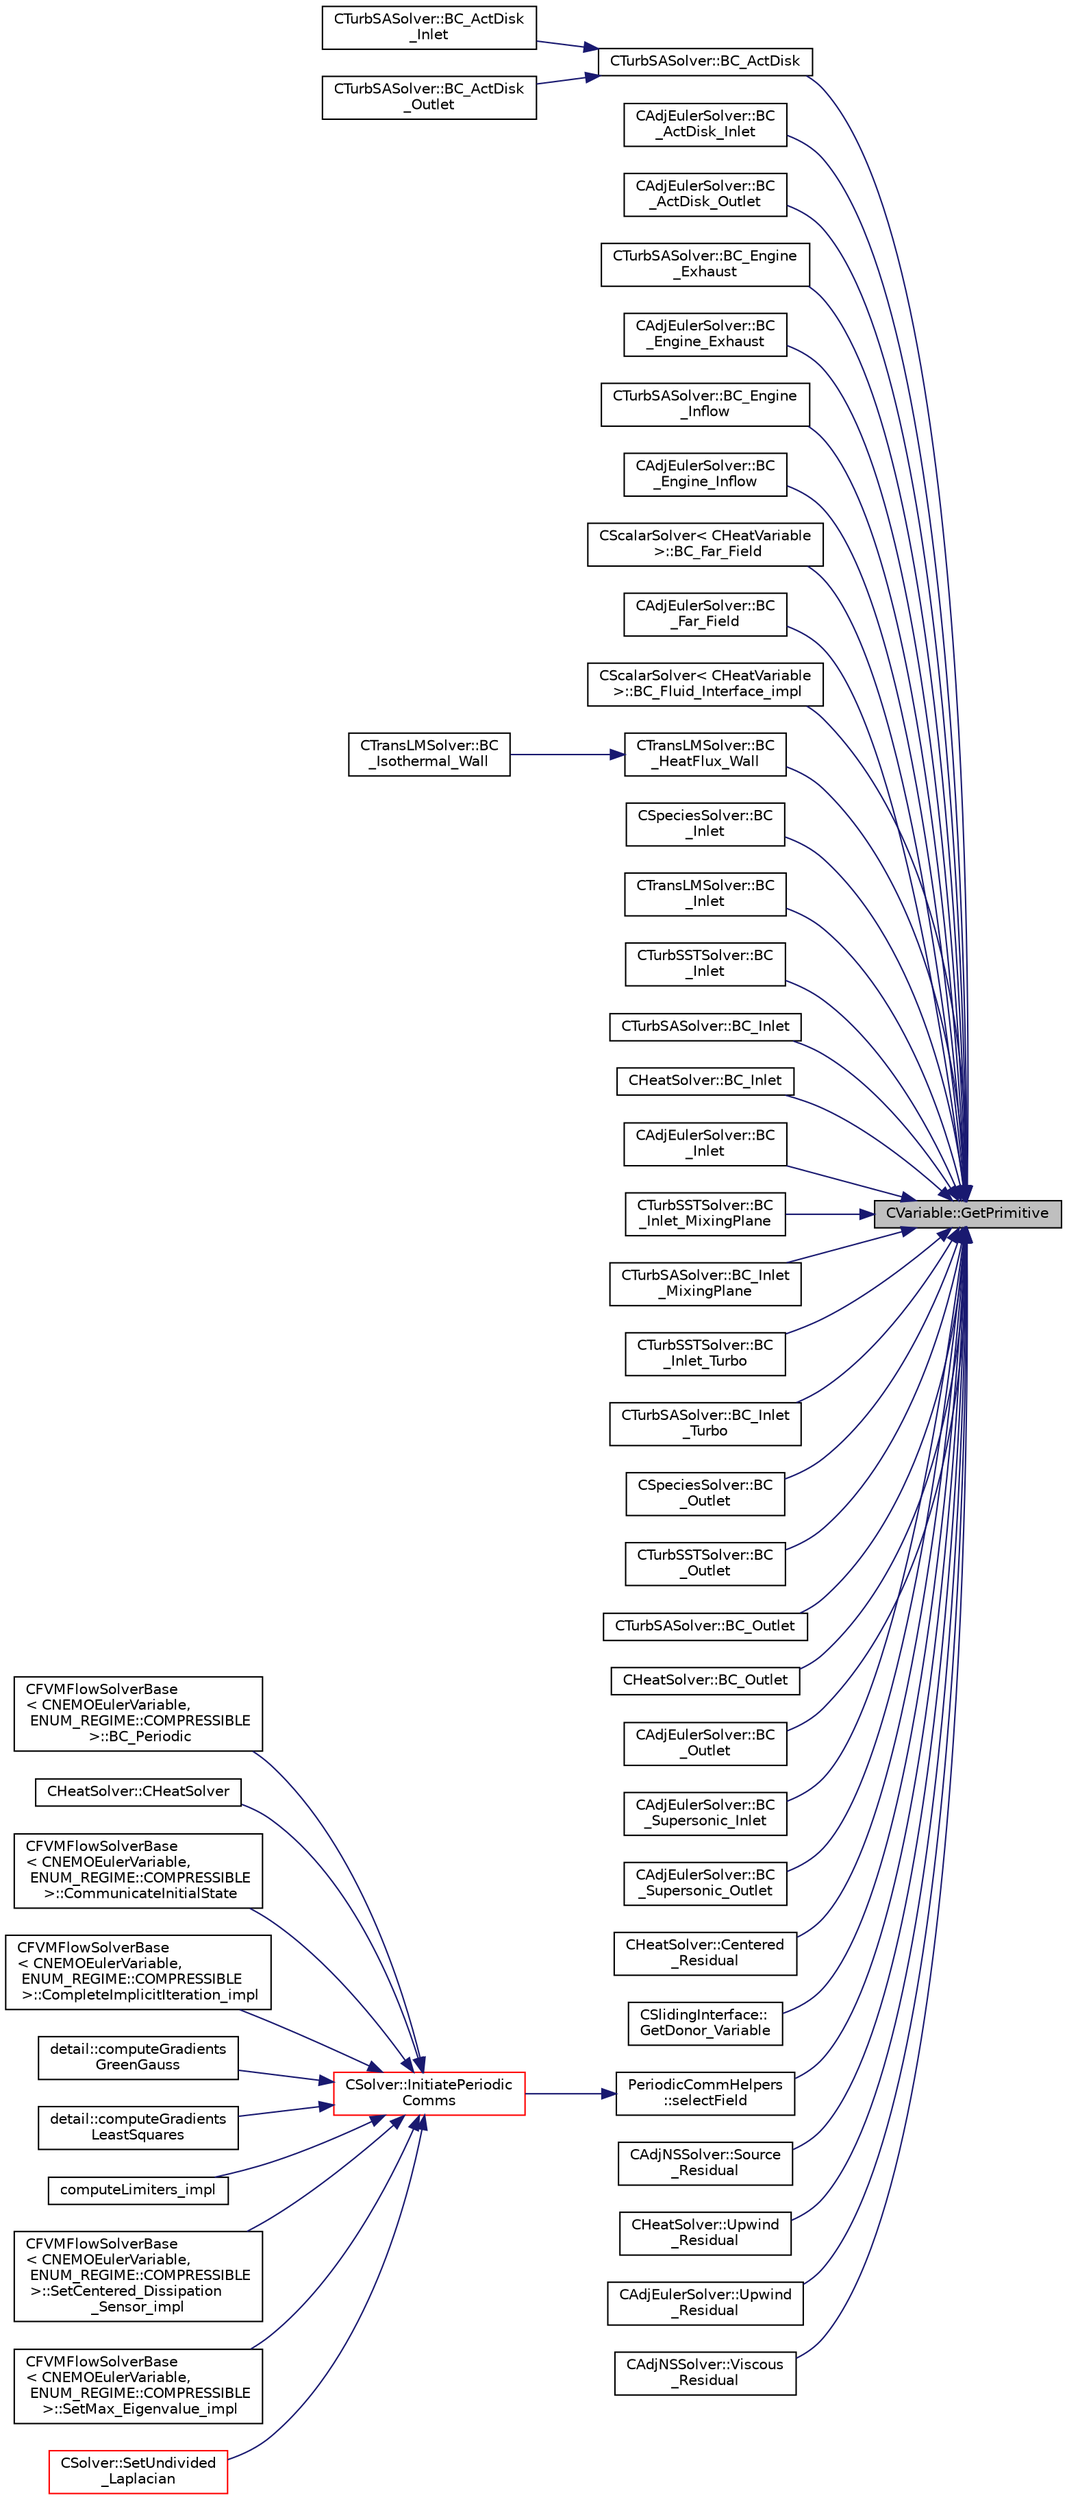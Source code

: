 digraph "CVariable::GetPrimitive"
{
 // LATEX_PDF_SIZE
  edge [fontname="Helvetica",fontsize="10",labelfontname="Helvetica",labelfontsize="10"];
  node [fontname="Helvetica",fontsize="10",shape=record];
  rankdir="RL";
  Node1 [label="CVariable::GetPrimitive",height=0.2,width=0.4,color="black", fillcolor="grey75", style="filled", fontcolor="black",tooltip="Get the primitive variables for all points."];
  Node1 -> Node2 [dir="back",color="midnightblue",fontsize="10",style="solid",fontname="Helvetica"];
  Node2 [label="CTurbSASolver::BC_ActDisk",height=0.2,width=0.4,color="black", fillcolor="white", style="filled",URL="$classCTurbSASolver.html#a66e84b3d8a0891d1222b6f1ed870733f",tooltip="Impose an actuator disk inlet boundary condition."];
  Node2 -> Node3 [dir="back",color="midnightblue",fontsize="10",style="solid",fontname="Helvetica"];
  Node3 [label="CTurbSASolver::BC_ActDisk\l_Inlet",height=0.2,width=0.4,color="black", fillcolor="white", style="filled",URL="$classCTurbSASolver.html#a12d9bc56fae59b3a01e704213f7bbb47",tooltip="Impose an actuator disk inlet boundary condition."];
  Node2 -> Node4 [dir="back",color="midnightblue",fontsize="10",style="solid",fontname="Helvetica"];
  Node4 [label="CTurbSASolver::BC_ActDisk\l_Outlet",height=0.2,width=0.4,color="black", fillcolor="white", style="filled",URL="$classCTurbSASolver.html#a3e945b3079f74cb75291507298bad1ad",tooltip="Impose an actuator disk outlet boundary condition."];
  Node1 -> Node5 [dir="back",color="midnightblue",fontsize="10",style="solid",fontname="Helvetica"];
  Node5 [label="CAdjEulerSolver::BC\l_ActDisk_Inlet",height=0.2,width=0.4,color="black", fillcolor="white", style="filled",URL="$classCAdjEulerSolver.html#a67518d5cacd92978c0abacd480143b90",tooltip="Impose an actuator disk inlet boundary condition."];
  Node1 -> Node6 [dir="back",color="midnightblue",fontsize="10",style="solid",fontname="Helvetica"];
  Node6 [label="CAdjEulerSolver::BC\l_ActDisk_Outlet",height=0.2,width=0.4,color="black", fillcolor="white", style="filled",URL="$classCAdjEulerSolver.html#aa60ca4eb0d68293819c21c9d8f9a0fcc",tooltip="Impose an actuator disk outlet boundary condition."];
  Node1 -> Node7 [dir="back",color="midnightblue",fontsize="10",style="solid",fontname="Helvetica"];
  Node7 [label="CTurbSASolver::BC_Engine\l_Exhaust",height=0.2,width=0.4,color="black", fillcolor="white", style="filled",URL="$classCTurbSASolver.html#a65653a4cddb1a2dd9cdb6e88e3cde711",tooltip="Impose the engine exhaust boundary condition."];
  Node1 -> Node8 [dir="back",color="midnightblue",fontsize="10",style="solid",fontname="Helvetica"];
  Node8 [label="CAdjEulerSolver::BC\l_Engine_Exhaust",height=0.2,width=0.4,color="black", fillcolor="white", style="filled",URL="$classCAdjEulerSolver.html#a460a66ee6af3bc4070ceebfafbfe5d27",tooltip="Impose the engine exhaust boundary condition."];
  Node1 -> Node9 [dir="back",color="midnightblue",fontsize="10",style="solid",fontname="Helvetica"];
  Node9 [label="CTurbSASolver::BC_Engine\l_Inflow",height=0.2,width=0.4,color="black", fillcolor="white", style="filled",URL="$classCTurbSASolver.html#a50f476d77849977be97da5c07f28e4ce",tooltip="Impose the engine inflow boundary condition."];
  Node1 -> Node10 [dir="back",color="midnightblue",fontsize="10",style="solid",fontname="Helvetica"];
  Node10 [label="CAdjEulerSolver::BC\l_Engine_Inflow",height=0.2,width=0.4,color="black", fillcolor="white", style="filled",URL="$classCAdjEulerSolver.html#a0fdcf2e46487f71abadd4da1eaf80353",tooltip="Impose the engine inflow adjoint boundary condition."];
  Node1 -> Node11 [dir="back",color="midnightblue",fontsize="10",style="solid",fontname="Helvetica"];
  Node11 [label="CScalarSolver\< CHeatVariable\l \>::BC_Far_Field",height=0.2,width=0.4,color="black", fillcolor="white", style="filled",URL="$classCScalarSolver.html#abb80fb42d9d6a87c8f9445354ce0c113",tooltip="Impose the Far Field boundary condition."];
  Node1 -> Node12 [dir="back",color="midnightblue",fontsize="10",style="solid",fontname="Helvetica"];
  Node12 [label="CAdjEulerSolver::BC\l_Far_Field",height=0.2,width=0.4,color="black", fillcolor="white", style="filled",URL="$classCAdjEulerSolver.html#ad145d66ed2938ef1b6a187d3133ee101",tooltip="Impose the boundary condition to the far field using characteristics."];
  Node1 -> Node13 [dir="back",color="midnightblue",fontsize="10",style="solid",fontname="Helvetica"];
  Node13 [label="CScalarSolver\< CHeatVariable\l \>::BC_Fluid_Interface_impl",height=0.2,width=0.4,color="black", fillcolor="white", style="filled",URL="$classCScalarSolver.html#a72b57a00685a9745cd20e1ee5294c31d",tooltip="Generic implementation of the fluid interface boundary condition for scalar solvers."];
  Node1 -> Node14 [dir="back",color="midnightblue",fontsize="10",style="solid",fontname="Helvetica"];
  Node14 [label="CTransLMSolver::BC\l_HeatFlux_Wall",height=0.2,width=0.4,color="black", fillcolor="white", style="filled",URL="$classCTransLMSolver.html#a626ed10ef211b8920fba65183d7a92a6",tooltip="Impose the Langtry Menter transition wall boundary condition."];
  Node14 -> Node15 [dir="back",color="midnightblue",fontsize="10",style="solid",fontname="Helvetica"];
  Node15 [label="CTransLMSolver::BC\l_Isothermal_Wall",height=0.2,width=0.4,color="black", fillcolor="white", style="filled",URL="$classCTransLMSolver.html#a3b7273bf77b59d8be00b486c124bfbde",tooltip="Impose the Navier-Stokes wall boundary condition."];
  Node1 -> Node16 [dir="back",color="midnightblue",fontsize="10",style="solid",fontname="Helvetica"];
  Node16 [label="CSpeciesSolver::BC\l_Inlet",height=0.2,width=0.4,color="black", fillcolor="white", style="filled",URL="$classCSpeciesSolver.html#ae44ba23c513ea2a0ee0e9e203e353b7b",tooltip="Impose the inlet boundary condition."];
  Node1 -> Node17 [dir="back",color="midnightblue",fontsize="10",style="solid",fontname="Helvetica"];
  Node17 [label="CTransLMSolver::BC\l_Inlet",height=0.2,width=0.4,color="black", fillcolor="white", style="filled",URL="$classCTransLMSolver.html#ade87e60ede32885ec06465435326612d",tooltip="Impose the inlet boundary condition."];
  Node1 -> Node18 [dir="back",color="midnightblue",fontsize="10",style="solid",fontname="Helvetica"];
  Node18 [label="CTurbSSTSolver::BC\l_Inlet",height=0.2,width=0.4,color="black", fillcolor="white", style="filled",URL="$classCTurbSSTSolver.html#ad82e31e58c6d95db62377666c3554d3d",tooltip="Impose the inlet boundary condition."];
  Node1 -> Node19 [dir="back",color="midnightblue",fontsize="10",style="solid",fontname="Helvetica"];
  Node19 [label="CTurbSASolver::BC_Inlet",height=0.2,width=0.4,color="black", fillcolor="white", style="filled",URL="$classCTurbSASolver.html#ab630c3c3f90b092d0b79fe9d91165c33",tooltip="Impose the inlet boundary condition."];
  Node1 -> Node20 [dir="back",color="midnightblue",fontsize="10",style="solid",fontname="Helvetica"];
  Node20 [label="CHeatSolver::BC_Inlet",height=0.2,width=0.4,color="black", fillcolor="white", style="filled",URL="$classCHeatSolver.html#a425001a48ff8e440183ac9d74ed5e15c",tooltip="Impose the inlet boundary condition."];
  Node1 -> Node21 [dir="back",color="midnightblue",fontsize="10",style="solid",fontname="Helvetica"];
  Node21 [label="CAdjEulerSolver::BC\l_Inlet",height=0.2,width=0.4,color="black", fillcolor="white", style="filled",URL="$classCAdjEulerSolver.html#ae32700e955c44bc12de7a818d8e412bf",tooltip="Impose the inlet boundary condition."];
  Node1 -> Node22 [dir="back",color="midnightblue",fontsize="10",style="solid",fontname="Helvetica"];
  Node22 [label="CTurbSSTSolver::BC\l_Inlet_MixingPlane",height=0.2,width=0.4,color="black", fillcolor="white", style="filled",URL="$classCTurbSSTSolver.html#a9d4b339f4ee99d06b604bf17a24e8fe8",tooltip="Impose the inlet boundary condition."];
  Node1 -> Node23 [dir="back",color="midnightblue",fontsize="10",style="solid",fontname="Helvetica"];
  Node23 [label="CTurbSASolver::BC_Inlet\l_MixingPlane",height=0.2,width=0.4,color="black", fillcolor="white", style="filled",URL="$classCTurbSASolver.html#a01e392cd5dd660196e86d7dec01d1acd",tooltip="Impose the inlet boundary condition."];
  Node1 -> Node24 [dir="back",color="midnightblue",fontsize="10",style="solid",fontname="Helvetica"];
  Node24 [label="CTurbSSTSolver::BC\l_Inlet_Turbo",height=0.2,width=0.4,color="black", fillcolor="white", style="filled",URL="$classCTurbSSTSolver.html#a054ade13cc21d3d718c8fa2f2d514112",tooltip="Impose the inlet boundary condition."];
  Node1 -> Node25 [dir="back",color="midnightblue",fontsize="10",style="solid",fontname="Helvetica"];
  Node25 [label="CTurbSASolver::BC_Inlet\l_Turbo",height=0.2,width=0.4,color="black", fillcolor="white", style="filled",URL="$classCTurbSASolver.html#a9cdd12aa912c00c12dbb80cc21c7977a",tooltip="Impose the inlet boundary condition."];
  Node1 -> Node26 [dir="back",color="midnightblue",fontsize="10",style="solid",fontname="Helvetica"];
  Node26 [label="CSpeciesSolver::BC\l_Outlet",height=0.2,width=0.4,color="black", fillcolor="white", style="filled",URL="$classCSpeciesSolver.html#a548512ab2846aa9efea881ad958db6c0",tooltip="Impose the outlet boundary condition."];
  Node1 -> Node27 [dir="back",color="midnightblue",fontsize="10",style="solid",fontname="Helvetica"];
  Node27 [label="CTurbSSTSolver::BC\l_Outlet",height=0.2,width=0.4,color="black", fillcolor="white", style="filled",URL="$classCTurbSSTSolver.html#a54cdb1d97d7a039ace8ddc82abacb923",tooltip="Impose the outlet boundary condition."];
  Node1 -> Node28 [dir="back",color="midnightblue",fontsize="10",style="solid",fontname="Helvetica"];
  Node28 [label="CTurbSASolver::BC_Outlet",height=0.2,width=0.4,color="black", fillcolor="white", style="filled",URL="$classCTurbSASolver.html#a185abcbd50986de9d082280228f343de",tooltip="Impose the outlet boundary condition."];
  Node1 -> Node29 [dir="back",color="midnightblue",fontsize="10",style="solid",fontname="Helvetica"];
  Node29 [label="CHeatSolver::BC_Outlet",height=0.2,width=0.4,color="black", fillcolor="white", style="filled",URL="$classCHeatSolver.html#abc1e47b78958eee285963f0d9a972595",tooltip="Impose the outlet boundary condition."];
  Node1 -> Node30 [dir="back",color="midnightblue",fontsize="10",style="solid",fontname="Helvetica"];
  Node30 [label="CAdjEulerSolver::BC\l_Outlet",height=0.2,width=0.4,color="black", fillcolor="white", style="filled",URL="$classCAdjEulerSolver.html#a606732a2540893587de80506c5d0ac70",tooltip="Impose the outlet boundary condition."];
  Node1 -> Node31 [dir="back",color="midnightblue",fontsize="10",style="solid",fontname="Helvetica"];
  Node31 [label="CAdjEulerSolver::BC\l_Supersonic_Inlet",height=0.2,width=0.4,color="black", fillcolor="white", style="filled",URL="$classCAdjEulerSolver.html#a387bb98473abfa504de673a89f39cd70",tooltip="Impose the supersonic inlet boundary condition."];
  Node1 -> Node32 [dir="back",color="midnightblue",fontsize="10",style="solid",fontname="Helvetica"];
  Node32 [label="CAdjEulerSolver::BC\l_Supersonic_Outlet",height=0.2,width=0.4,color="black", fillcolor="white", style="filled",URL="$classCAdjEulerSolver.html#a2d9d0f85686f7c45ab8ddb89161cc376",tooltip="Impose the supersonic outlet boundary condition."];
  Node1 -> Node33 [dir="back",color="midnightblue",fontsize="10",style="solid",fontname="Helvetica"];
  Node33 [label="CHeatSolver::Centered\l_Residual",height=0.2,width=0.4,color="black", fillcolor="white", style="filled",URL="$classCHeatSolver.html#ad35bd70948a7f8d17862306ab796b869",tooltip="Compute the spatial integration using a centered scheme."];
  Node1 -> Node34 [dir="back",color="midnightblue",fontsize="10",style="solid",fontname="Helvetica"];
  Node34 [label="CSlidingInterface::\lGetDonor_Variable",height=0.2,width=0.4,color="black", fillcolor="white", style="filled",URL="$classCSlidingInterface.html#a88a011742e1e658b90a566307e42ec1f",tooltip="Retrieve the variable that will be sent from donor mesh to target mesh."];
  Node1 -> Node35 [dir="back",color="midnightblue",fontsize="10",style="solid",fontname="Helvetica"];
  Node35 [label="PeriodicCommHelpers\l::selectField",height=0.2,width=0.4,color="black", fillcolor="white", style="filled",URL="$namespacePeriodicCommHelpers.html#a8b5aafb75dc77a95920740f4527e49d5",tooltip=" "];
  Node35 -> Node36 [dir="back",color="midnightblue",fontsize="10",style="solid",fontname="Helvetica"];
  Node36 [label="CSolver::InitiatePeriodic\lComms",height=0.2,width=0.4,color="red", fillcolor="white", style="filled",URL="$classCSolver.html#a1a6e3eee698f471925178d422a0c3724",tooltip="Routine to load a solver quantity into the data structures for MPI periodic communication and to laun..."];
  Node36 -> Node37 [dir="back",color="midnightblue",fontsize="10",style="solid",fontname="Helvetica"];
  Node37 [label="CFVMFlowSolverBase\l\< CNEMOEulerVariable,\l ENUM_REGIME::COMPRESSIBLE\l \>::BC_Periodic",height=0.2,width=0.4,color="black", fillcolor="white", style="filled",URL="$classCFVMFlowSolverBase.html#a24ebe4d462bbef07ec992c8c4d3e3aa3",tooltip="Impose a periodic boundary condition by summing contributions from the complete control volume."];
  Node36 -> Node38 [dir="back",color="midnightblue",fontsize="10",style="solid",fontname="Helvetica"];
  Node38 [label="CHeatSolver::CHeatSolver",height=0.2,width=0.4,color="black", fillcolor="white", style="filled",URL="$classCHeatSolver.html#a89c9ece2b98a950e53f4ee9482968186",tooltip="Constructor of the class."];
  Node36 -> Node39 [dir="back",color="midnightblue",fontsize="10",style="solid",fontname="Helvetica"];
  Node39 [label="CFVMFlowSolverBase\l\< CNEMOEulerVariable,\l ENUM_REGIME::COMPRESSIBLE\l \>::CommunicateInitialState",height=0.2,width=0.4,color="black", fillcolor="white", style="filled",URL="$classCFVMFlowSolverBase.html#ae06b2ffc1a1010f31dcfea2c24dbf46a",tooltip="Communicate the initial solver state."];
  Node36 -> Node40 [dir="back",color="midnightblue",fontsize="10",style="solid",fontname="Helvetica"];
  Node40 [label="CFVMFlowSolverBase\l\< CNEMOEulerVariable,\l ENUM_REGIME::COMPRESSIBLE\l \>::CompleteImplicitIteration_impl",height=0.2,width=0.4,color="black", fillcolor="white", style="filled",URL="$classCFVMFlowSolverBase.html#a3eb0fbabf1ce42ccc0fe626473800e09",tooltip="Generic implementation to complete an implicit iteration, i.e. update the solution."];
  Node36 -> Node41 [dir="back",color="midnightblue",fontsize="10",style="solid",fontname="Helvetica"];
  Node41 [label="detail::computeGradients\lGreenGauss",height=0.2,width=0.4,color="black", fillcolor="white", style="filled",URL="$group__FvmAlgos.html#ga031dfb21c1777c986ae93d716ec4568b",tooltip="Compute the gradient of a field using the Green-Gauss theorem."];
  Node36 -> Node42 [dir="back",color="midnightblue",fontsize="10",style="solid",fontname="Helvetica"];
  Node42 [label="detail::computeGradients\lLeastSquares",height=0.2,width=0.4,color="black", fillcolor="white", style="filled",URL="$group__FvmAlgos.html#ga186a32bf8b211a50432fe55a6a608c21",tooltip="Compute the gradient of a field using inverse-distance-weighted or unweighted Least-Squares approxima..."];
  Node36 -> Node43 [dir="back",color="midnightblue",fontsize="10",style="solid",fontname="Helvetica"];
  Node43 [label="computeLimiters_impl",height=0.2,width=0.4,color="black", fillcolor="white", style="filled",URL="$group__FvmAlgos.html#ga4639562695f9dc19f098e6d00fcacde1",tooltip="Generic limiter computation for methods based on one limiter value per point (as opposed to one per e..."];
  Node36 -> Node44 [dir="back",color="midnightblue",fontsize="10",style="solid",fontname="Helvetica"];
  Node44 [label="CFVMFlowSolverBase\l\< CNEMOEulerVariable,\l ENUM_REGIME::COMPRESSIBLE\l \>::SetCentered_Dissipation\l_Sensor_impl",height=0.2,width=0.4,color="black", fillcolor="white", style="filled",URL="$classCFVMFlowSolverBase.html#afb9ed896e3882658d23042a5ee15c9d2",tooltip="Compute the dissipation sensor for centered schemes."];
  Node36 -> Node45 [dir="back",color="midnightblue",fontsize="10",style="solid",fontname="Helvetica"];
  Node45 [label="CFVMFlowSolverBase\l\< CNEMOEulerVariable,\l ENUM_REGIME::COMPRESSIBLE\l \>::SetMax_Eigenvalue_impl",height=0.2,width=0.4,color="black", fillcolor="white", style="filled",URL="$classCFVMFlowSolverBase.html#adc3a96a8ca25902058864c18b533192d",tooltip="Compute the max eigenvalue, gemeric implementation."];
  Node36 -> Node46 [dir="back",color="midnightblue",fontsize="10",style="solid",fontname="Helvetica"];
  Node46 [label="CSolver::SetUndivided\l_Laplacian",height=0.2,width=0.4,color="red", fillcolor="white", style="filled",URL="$classCSolver.html#ae9fa6bf0e3ef0dff07dd85e0a87eef4d",tooltip="Compute the undivided laplacian for the solution variables."];
  Node1 -> Node57 [dir="back",color="midnightblue",fontsize="10",style="solid",fontname="Helvetica"];
  Node57 [label="CAdjNSSolver::Source\l_Residual",height=0.2,width=0.4,color="black", fillcolor="white", style="filled",URL="$classCAdjNSSolver.html#a3f7289e94076471c23e53da293b69645",tooltip="Source term computation."];
  Node1 -> Node58 [dir="back",color="midnightblue",fontsize="10",style="solid",fontname="Helvetica"];
  Node58 [label="CHeatSolver::Upwind\l_Residual",height=0.2,width=0.4,color="black", fillcolor="white", style="filled",URL="$classCHeatSolver.html#a6ae942fed49ba1b235dd757ee801f917",tooltip="Compute the spatial integration using a upwind scheme."];
  Node1 -> Node59 [dir="back",color="midnightblue",fontsize="10",style="solid",fontname="Helvetica"];
  Node59 [label="CAdjEulerSolver::Upwind\l_Residual",height=0.2,width=0.4,color="black", fillcolor="white", style="filled",URL="$classCAdjEulerSolver.html#a27f05ad7c19b238efda73a2866c4b9b7",tooltip="Compute the spatial integration using a upwind scheme."];
  Node1 -> Node60 [dir="back",color="midnightblue",fontsize="10",style="solid",fontname="Helvetica"];
  Node60 [label="CAdjNSSolver::Viscous\l_Residual",height=0.2,width=0.4,color="black", fillcolor="white", style="filled",URL="$classCAdjNSSolver.html#a87064a324dd57b715155f405fc0804fc",tooltip="Compute the viscous residuals for the adjoint equation."];
}
